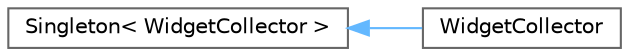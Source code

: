digraph "Graphical Class Hierarchy"
{
 // LATEX_PDF_SIZE
  bgcolor="transparent";
  edge [fontname=Helvetica,fontsize=10,labelfontname=Helvetica,labelfontsize=10];
  node [fontname=Helvetica,fontsize=10,shape=box,height=0.2,width=0.4];
  rankdir="LR";
  Node0 [id="Node000000",label="Singleton\< WidgetCollector \>",height=0.2,width=0.4,color="grey40", fillcolor="white", style="filled",URL="$class_singleton.html",tooltip=" "];
  Node0 -> Node1 [id="edge22_Node000000_Node000001",dir="back",color="steelblue1",style="solid",tooltip=" "];
  Node1 [id="Node000001",label="WidgetCollector",height=0.2,width=0.4,color="grey40", fillcolor="white", style="filled",URL="$class_widget_collector.html",tooltip=" "];
}
